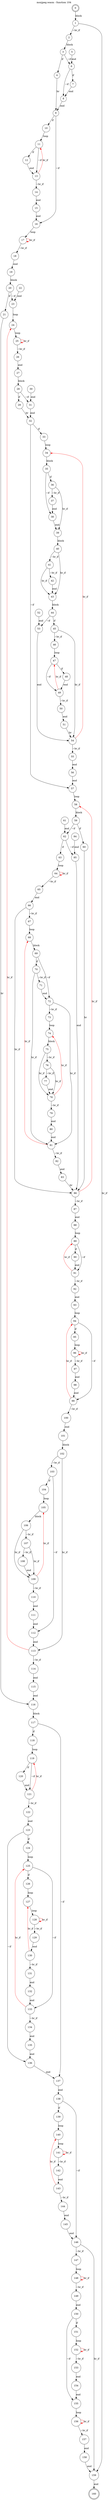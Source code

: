 digraph finite_state_machine {
    label = "mozjpeg.wasm - function 104"
    labelloc =  t
    labelfontsize = 16
    labelfontcolor = black
    labelfontname = "Helvetica"
    node [shape = doublecircle]; 0 160;
    node [shape = circle];
    0 -> 1[label = "block"];
    1 -> 2[label = "~br_if"];
    1 -> 159[label = "br_if"];
    2 -> 3[label = "block"];
    3 -> 4[label = "if"];
    3 -> 6[label = "~if"];
    4 -> 9[label = "br"];
    5 -> 6[label = "end"];
    6 -> 7[label = "if"];
    6 -> 8[label = "~if"];
    7 -> 8[label = "end"];
    8 -> 9[label = "end"];
    9 -> 10[label = "if"];
    9 -> 16[label = "~if"];
    10 -> 11[label = "loop"];
    11 -> 12[label = "if"];
    11 -> 13[label = "~if"];
    12 -> 13[label = "end"];
    13 -> 14[label = "~br_if"];
    13 -> 11[color="red" label = "br_if"];
    14 -> 15[label = "end"];
    15 -> 16[label = "end"];
    16 -> 17[label = "loop"];
    17 -> 18[label = "~br_if"];
    17 -> 17[color="red" label = "br_if"];
    18 -> 19[label = "end"];
    19 -> 20[label = "block"];
    20 -> 21[label = "if"];
    20 -> 23[label = "~if"];
    21 -> 116[label = "br"];
    22 -> 23[label = "end"];
    23 -> 24[label = "loop"];
    24 -> 25[label = "loop"];
    25 -> 26[label = "~br_if"];
    25 -> 25[color="red" label = "br_if"];
    26 -> 27[label = "end"];
    27 -> 28[label = "block"];
    28 -> 29[label = "if"];
    28 -> 31[label = "~if"];
    29 -> 32[label = "br"];
    30 -> 31[label = "end"];
    31 -> 32[label = "end"];
    32 -> 33[label = "if"];
    32 -> 57[label = "~if"];
    33 -> 34[label = "loop"];
    34 -> 35[label = "block"];
    35 -> 36[label = "if"];
    35 -> 38[label = "~if"];
    36 -> 37[label = "~br_if"];
    36 -> 39[label = "br_if"];
    37 -> 38[label = "end"];
    38 -> 39[label = "end"];
    39 -> 40[label = "block"];
    40 -> 41[label = "~br_if"];
    40 -> 43[label = "br_if"];
    41 -> 42[label = "~br_if"];
    41 -> 43[label = "br_if"];
    42 -> 43[label = "end"];
    43 -> 44[label = "block"];
    44 -> 45[label = "if"];
    44 -> 53[label = "~if"];
    45 -> 46[label = "~br_if"];
    45 -> 54[label = "br_if"];
    46 -> 47[label = "loop"];
    47 -> 48[label = "if"];
    47 -> 49[label = "~if"];
    48 -> 49[label = "end"];
    49 -> 50[label = "~br_if"];
    49 -> 47[color="red" label = "br_if"];
    50 -> 51[label = "end"];
    51 -> 54[label = "br"];
    52 -> 53[label = "end"];
    53 -> 54[label = "end"];
    54 -> 55[label = "~br_if"];
    54 -> 34[color="red" label = "br_if"];
    55 -> 56[label = "end"];
    56 -> 57[label = "end"];
    57 -> 58[label = "loop"];
    58 -> 59[label = "block"];
    59 -> 60[label = "if"];
    59 -> 62[label = "~if"];
    60 -> 86[label = "br"];
    61 -> 62[label = "end"];
    62 -> 63[label = "if"];
    62 -> 85[label = "~if"];
    63 -> 64[label = "loop"];
    64 -> 65[label = "~br_if"];
    64 -> 64[color="red" label = "br_if"];
    65 -> 66[label = "end"];
    66 -> 67[label = "~br_if"];
    66 -> 86[label = "br_if"];
    67 -> 68[label = "loop"];
    68 -> 69[label = "block"];
    69 -> 70[label = "if"];
    69 -> 72[label = "~if"];
    70 -> 71[label = "~br_if"];
    70 -> 81[label = "br_if"];
    71 -> 72[label = "end"];
    72 -> 73[label = "~br_if"];
    72 -> 81[label = "br_if"];
    73 -> 74[label = "loop"];
    74 -> 75[label = "block"];
    75 -> 76[label = "~br_if"];
    75 -> 78[label = "br_if"];
    76 -> 77[label = "~br_if"];
    76 -> 78[label = "br_if"];
    77 -> 78[label = "end"];
    78 -> 79[label = "~br_if"];
    78 -> 74[color="red" label = "br_if"];
    79 -> 80[label = "end"];
    80 -> 81[label = "end"];
    81 -> 82[label = "~br_if"];
    81 -> 68[color="red" label = "br_if"];
    82 -> 83[label = "end"];
    83 -> 86[label = "br"];
    84 -> 85[label = "end"];
    85 -> 86[label = "end"];
    86 -> 87[label = "~br_if"];
    86 -> 58[color="red" label = "br_if"];
    87 -> 88[label = "end"];
    88 -> 89[label = "loop"];
    89 -> 90[label = "if"];
    89 -> 91[label = "~if"];
    90 -> 91[label = "end"];
    91 -> 92[label = "~br_if"];
    91 -> 89[color="red" label = "br_if"];
    92 -> 93[label = "end"];
    93 -> 94[label = "loop"];
    94 -> 95[label = "if"];
    94 -> 99[label = "~if"];
    95 -> 96[label = "loop"];
    96 -> 97[label = "~br_if"];
    96 -> 96[color="red" label = "br_if"];
    97 -> 98[label = "end"];
    98 -> 99[label = "end"];
    99 -> 100[label = "~br_if"];
    99 -> 94[color="red" label = "br_if"];
    100 -> 101[label = "end"];
    101 -> 102[label = "block"];
    102 -> 103[label = "~br_if"];
    102 -> 113[label = "br_if"];
    103 -> 104[label = "if"];
    103 -> 112[label = "~if"];
    104 -> 105[label = "loop"];
    105 -> 106[label = "block"];
    106 -> 107[label = "~br_if"];
    106 -> 109[label = "br_if"];
    107 -> 108[label = "~br_if"];
    107 -> 109[label = "br_if"];
    108 -> 109[label = "end"];
    109 -> 110[label = "~br_if"];
    109 -> 105[color="red" label = "br_if"];
    110 -> 111[label = "end"];
    111 -> 112[label = "end"];
    112 -> 113[label = "end"];
    113 -> 114[label = "~br_if"];
    113 -> 24[color="red" label = "br_if"];
    114 -> 115[label = "end"];
    115 -> 116[label = "end"];
    116 -> 117[label = "block"];
    117 -> 118[label = "if"];
    117 -> 137[label = "~if"];
    118 -> 119[label = "loop"];
    119 -> 120[label = "if"];
    119 -> 121[label = "~if"];
    120 -> 121[label = "end"];
    121 -> 122[label = "~br_if"];
    121 -> 119[color="red" label = "br_if"];
    122 -> 123[label = "end"];
    123 -> 124[label = "if"];
    123 -> 136[label = "~if"];
    124 -> 125[label = "loop"];
    125 -> 126[label = "if"];
    125 -> 133[label = "~if"];
    126 -> 127[label = "loop"];
    127 -> 128[label = "loop"];
    128 -> 129[label = "~br_if"];
    128 -> 128[color="red" label = "br_if"];
    129 -> 130[label = "end"];
    130 -> 131[label = "~br_if"];
    130 -> 127[color="red" label = "br_if"];
    131 -> 132[label = "end"];
    132 -> 133[label = "end"];
    133 -> 134[label = "~br_if"];
    133 -> 125[color="red" label = "br_if"];
    134 -> 135[label = "end"];
    135 -> 136[label = "end"];
    136 -> 137[label = "end"];
    137 -> 138[label = "end"];
    138 -> 139[label = "if"];
    138 -> 146[label = "~if"];
    139 -> 140[label = "loop"];
    140 -> 141[label = "loop"];
    141 -> 142[label = "~br_if"];
    141 -> 141[color="red" label = "br_if"];
    142 -> 143[label = "end"];
    143 -> 144[label = "~br_if"];
    143 -> 140[color="red" label = "br_if"];
    144 -> 145[label = "end"];
    145 -> 146[label = "end"];
    146 -> 147[label = "~br_if"];
    146 -> 159[label = "br_if"];
    147 -> 148[label = "loop"];
    148 -> 149[label = "~br_if"];
    148 -> 148[color="red" label = "br_if"];
    149 -> 150[label = "end"];
    150 -> 151[label = "if"];
    150 -> 155[label = "~if"];
    151 -> 152[label = "loop"];
    152 -> 153[label = "~br_if"];
    152 -> 152[color="red" label = "br_if"];
    153 -> 154[label = "end"];
    154 -> 155[label = "end"];
    155 -> 156[label = "loop"];
    156 -> 157[label = "~br_if"];
    156 -> 156[color="red" label = "br_if"];
    157 -> 158[label = "end"];
    158 -> 159[label = "end"];
    159 -> 160[label = "end"];
}
